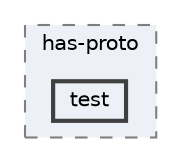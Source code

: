 digraph "test"
{
 // INTERACTIVE_SVG=YES
 // LATEX_PDF_SIZE
  bgcolor="transparent";
  edge [fontname=Helvetica,fontsize=10,labelfontname=Helvetica,labelfontsize=10];
  node [fontname=Helvetica,fontsize=10,shape=box,height=0.2,width=0.4];
  compound=true
  subgraph clusterdir_db31847556c349ea2afa7eaafd3ad098 {
    graph [ bgcolor="#edf0f7", pencolor="grey50", label="has-proto", fontname=Helvetica,fontsize=10 style="filled,dashed", URL="dir_db31847556c349ea2afa7eaafd3ad098.html",tooltip=""]
  dir_e567b7da7fa2becdc97439a6f23b9d84 [label="test", fillcolor="#edf0f7", color="grey25", style="filled,bold", URL="dir_e567b7da7fa2becdc97439a6f23b9d84.html",tooltip=""];
  }
}
